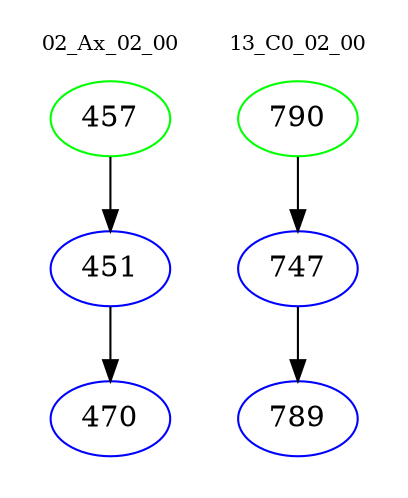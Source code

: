 digraph{
subgraph cluster_0 {
color = white
label = "02_Ax_02_00";
fontsize=10;
T0_457 [label="457", color="green"]
T0_457 -> T0_451 [color="black"]
T0_451 [label="451", color="blue"]
T0_451 -> T0_470 [color="black"]
T0_470 [label="470", color="blue"]
}
subgraph cluster_1 {
color = white
label = "13_C0_02_00";
fontsize=10;
T1_790 [label="790", color="green"]
T1_790 -> T1_747 [color="black"]
T1_747 [label="747", color="blue"]
T1_747 -> T1_789 [color="black"]
T1_789 [label="789", color="blue"]
}
}
